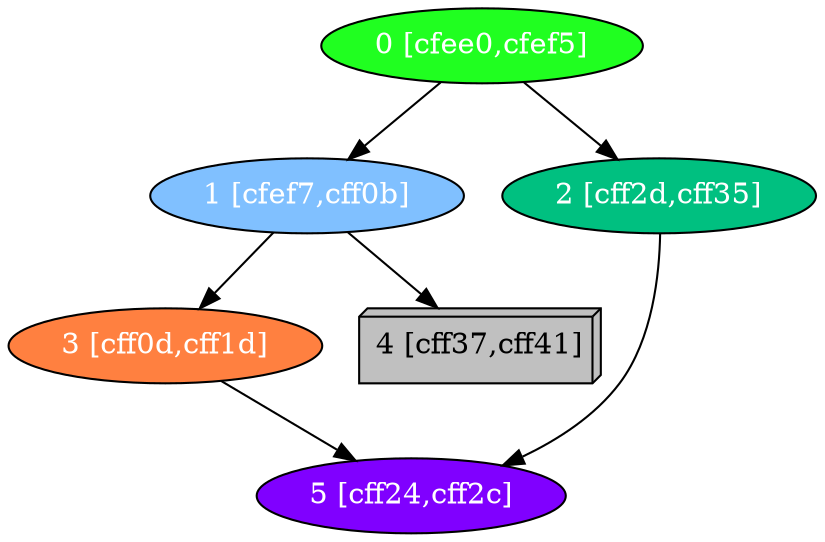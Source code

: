 diGraph libnss3{
	libnss3_0  [style=filled fillcolor="#20FF20" fontcolor="#ffffff" shape=oval label="0 [cfee0,cfef5]"]
	libnss3_1  [style=filled fillcolor="#80C0FF" fontcolor="#ffffff" shape=oval label="1 [cfef7,cff0b]"]
	libnss3_2  [style=filled fillcolor="#00C080" fontcolor="#ffffff" shape=oval label="2 [cff2d,cff35]"]
	libnss3_3  [style=filled fillcolor="#FF8040" fontcolor="#ffffff" shape=oval label="3 [cff0d,cff1d]"]
	libnss3_4  [style=filled fillcolor="#C0C0C0" fontcolor="#000000" shape=box3d label="4 [cff37,cff41]"]
	libnss3_5  [style=filled fillcolor="#8000FF" fontcolor="#ffffff" shape=oval label="5 [cff24,cff2c]"]

	libnss3_0 -> libnss3_1
	libnss3_0 -> libnss3_2
	libnss3_1 -> libnss3_3
	libnss3_1 -> libnss3_4
	libnss3_2 -> libnss3_5
	libnss3_3 -> libnss3_5
}